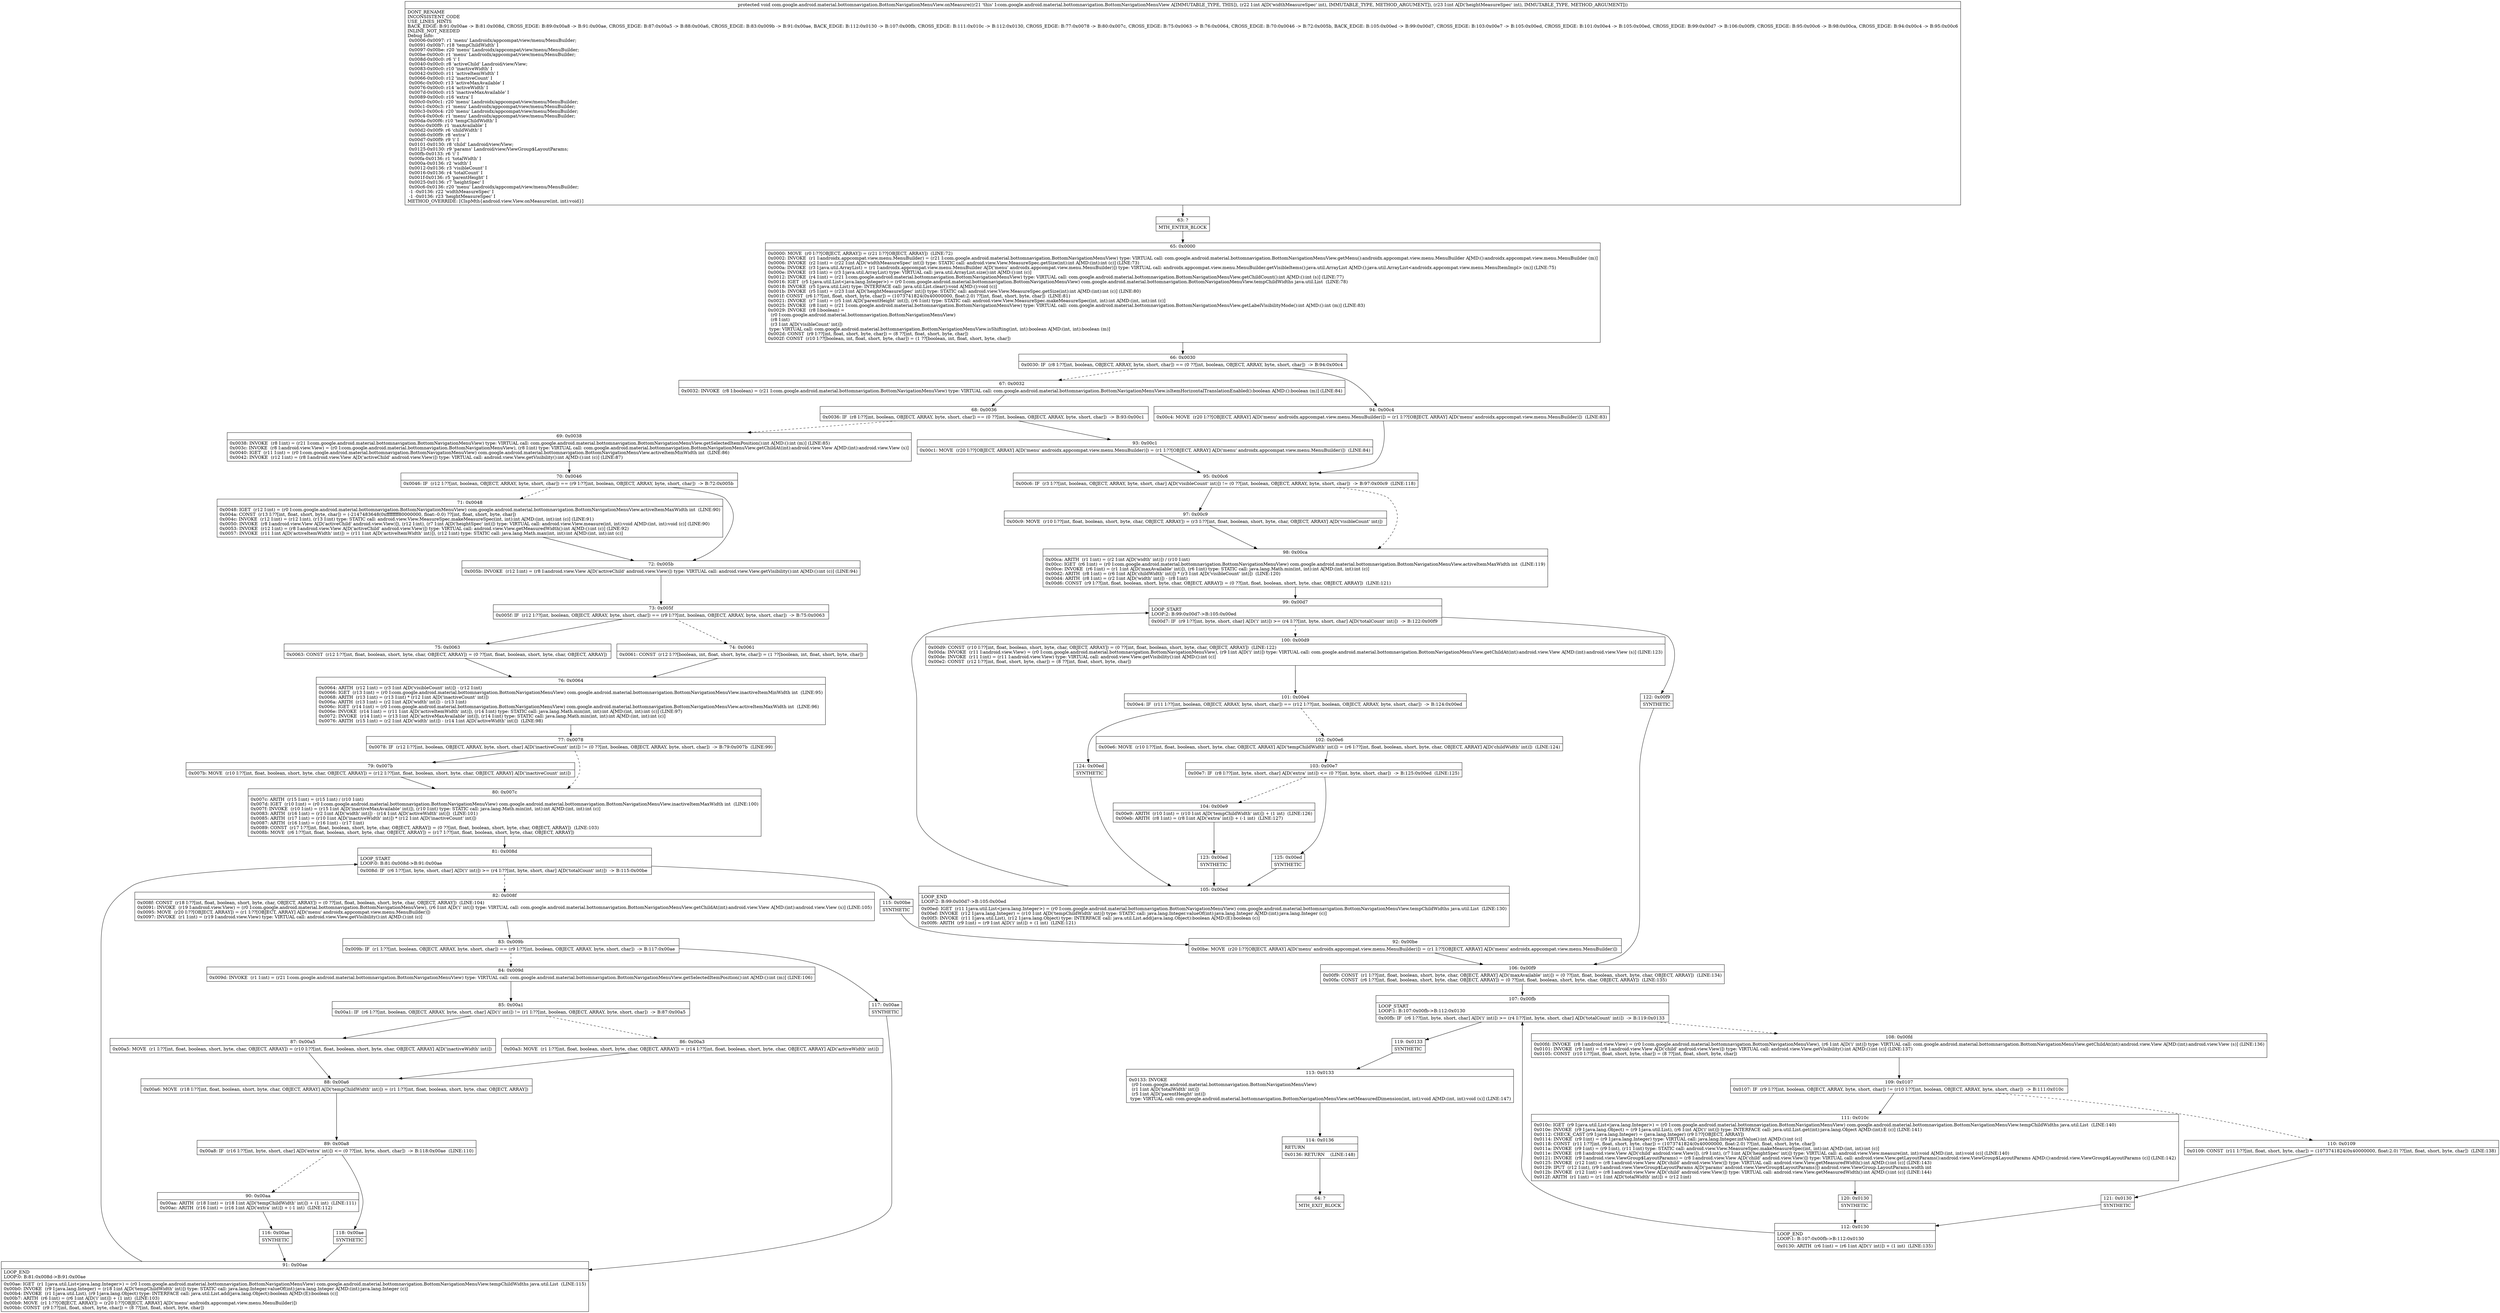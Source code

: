 digraph "CFG forcom.google.android.material.bottomnavigation.BottomNavigationMenuView.onMeasure(II)V" {
Node_63 [shape=record,label="{63\:\ ?|MTH_ENTER_BLOCK\l}"];
Node_65 [shape=record,label="{65\:\ 0x0000|0x0000: MOVE  (r0 I:??[OBJECT, ARRAY]) = (r21 I:??[OBJECT, ARRAY])  (LINE:72)\l0x0002: INVOKE  (r1 I:androidx.appcompat.view.menu.MenuBuilder) = (r21 I:com.google.android.material.bottomnavigation.BottomNavigationMenuView) type: VIRTUAL call: com.google.android.material.bottomnavigation.BottomNavigationMenuView.getMenu():androidx.appcompat.view.menu.MenuBuilder A[MD:():androidx.appcompat.view.menu.MenuBuilder (m)]\l0x0006: INVOKE  (r2 I:int) = (r22 I:int A[D('widthMeasureSpec' int)]) type: STATIC call: android.view.View.MeasureSpec.getSize(int):int A[MD:(int):int (c)] (LINE:73)\l0x000a: INVOKE  (r3 I:java.util.ArrayList) = (r1 I:androidx.appcompat.view.menu.MenuBuilder A[D('menu' androidx.appcompat.view.menu.MenuBuilder)]) type: VIRTUAL call: androidx.appcompat.view.menu.MenuBuilder.getVisibleItems():java.util.ArrayList A[MD:():java.util.ArrayList\<androidx.appcompat.view.menu.MenuItemImpl\> (m)] (LINE:75)\l0x000e: INVOKE  (r3 I:int) = (r3 I:java.util.ArrayList) type: VIRTUAL call: java.util.ArrayList.size():int A[MD:():int (c)]\l0x0012: INVOKE  (r4 I:int) = (r21 I:com.google.android.material.bottomnavigation.BottomNavigationMenuView) type: VIRTUAL call: com.google.android.material.bottomnavigation.BottomNavigationMenuView.getChildCount():int A[MD:():int (s)] (LINE:77)\l0x0016: IGET  (r5 I:java.util.List\<java.lang.Integer\>) = (r0 I:com.google.android.material.bottomnavigation.BottomNavigationMenuView) com.google.android.material.bottomnavigation.BottomNavigationMenuView.tempChildWidths java.util.List  (LINE:78)\l0x0018: INVOKE  (r5 I:java.util.List) type: INTERFACE call: java.util.List.clear():void A[MD:():void (c)]\l0x001b: INVOKE  (r5 I:int) = (r23 I:int A[D('heightMeasureSpec' int)]) type: STATIC call: android.view.View.MeasureSpec.getSize(int):int A[MD:(int):int (c)] (LINE:80)\l0x001f: CONST  (r6 I:??[int, float, short, byte, char]) = (1073741824(0x40000000, float:2.0) ??[int, float, short, byte, char])  (LINE:81)\l0x0021: INVOKE  (r7 I:int) = (r5 I:int A[D('parentHeight' int)]), (r6 I:int) type: STATIC call: android.view.View.MeasureSpec.makeMeasureSpec(int, int):int A[MD:(int, int):int (c)]\l0x0025: INVOKE  (r8 I:int) = (r21 I:com.google.android.material.bottomnavigation.BottomNavigationMenuView) type: VIRTUAL call: com.google.android.material.bottomnavigation.BottomNavigationMenuView.getLabelVisibilityMode():int A[MD:():int (m)] (LINE:83)\l0x0029: INVOKE  (r8 I:boolean) = \l  (r0 I:com.google.android.material.bottomnavigation.BottomNavigationMenuView)\l  (r8 I:int)\l  (r3 I:int A[D('visibleCount' int)])\l type: VIRTUAL call: com.google.android.material.bottomnavigation.BottomNavigationMenuView.isShifting(int, int):boolean A[MD:(int, int):boolean (m)]\l0x002d: CONST  (r9 I:??[int, float, short, byte, char]) = (8 ??[int, float, short, byte, char]) \l0x002f: CONST  (r10 I:??[boolean, int, float, short, byte, char]) = (1 ??[boolean, int, float, short, byte, char]) \l}"];
Node_66 [shape=record,label="{66\:\ 0x0030|0x0030: IF  (r8 I:??[int, boolean, OBJECT, ARRAY, byte, short, char]) == (0 ??[int, boolean, OBJECT, ARRAY, byte, short, char])  \-\> B:94:0x00c4 \l}"];
Node_67 [shape=record,label="{67\:\ 0x0032|0x0032: INVOKE  (r8 I:boolean) = (r21 I:com.google.android.material.bottomnavigation.BottomNavigationMenuView) type: VIRTUAL call: com.google.android.material.bottomnavigation.BottomNavigationMenuView.isItemHorizontalTranslationEnabled():boolean A[MD:():boolean (m)] (LINE:84)\l}"];
Node_68 [shape=record,label="{68\:\ 0x0036|0x0036: IF  (r8 I:??[int, boolean, OBJECT, ARRAY, byte, short, char]) == (0 ??[int, boolean, OBJECT, ARRAY, byte, short, char])  \-\> B:93:0x00c1 \l}"];
Node_69 [shape=record,label="{69\:\ 0x0038|0x0038: INVOKE  (r8 I:int) = (r21 I:com.google.android.material.bottomnavigation.BottomNavigationMenuView) type: VIRTUAL call: com.google.android.material.bottomnavigation.BottomNavigationMenuView.getSelectedItemPosition():int A[MD:():int (m)] (LINE:85)\l0x003c: INVOKE  (r8 I:android.view.View) = (r0 I:com.google.android.material.bottomnavigation.BottomNavigationMenuView), (r8 I:int) type: VIRTUAL call: com.google.android.material.bottomnavigation.BottomNavigationMenuView.getChildAt(int):android.view.View A[MD:(int):android.view.View (s)]\l0x0040: IGET  (r11 I:int) = (r0 I:com.google.android.material.bottomnavigation.BottomNavigationMenuView) com.google.android.material.bottomnavigation.BottomNavigationMenuView.activeItemMinWidth int  (LINE:86)\l0x0042: INVOKE  (r12 I:int) = (r8 I:android.view.View A[D('activeChild' android.view.View)]) type: VIRTUAL call: android.view.View.getVisibility():int A[MD:():int (c)] (LINE:87)\l}"];
Node_70 [shape=record,label="{70\:\ 0x0046|0x0046: IF  (r12 I:??[int, boolean, OBJECT, ARRAY, byte, short, char]) == (r9 I:??[int, boolean, OBJECT, ARRAY, byte, short, char])  \-\> B:72:0x005b \l}"];
Node_71 [shape=record,label="{71\:\ 0x0048|0x0048: IGET  (r12 I:int) = (r0 I:com.google.android.material.bottomnavigation.BottomNavigationMenuView) com.google.android.material.bottomnavigation.BottomNavigationMenuView.activeItemMaxWidth int  (LINE:90)\l0x004a: CONST  (r13 I:??[int, float, short, byte, char]) = (\-2147483648(0xffffffff80000000, float:\-0.0) ??[int, float, short, byte, char]) \l0x004c: INVOKE  (r12 I:int) = (r12 I:int), (r13 I:int) type: STATIC call: android.view.View.MeasureSpec.makeMeasureSpec(int, int):int A[MD:(int, int):int (c)] (LINE:91)\l0x0050: INVOKE  (r8 I:android.view.View A[D('activeChild' android.view.View)]), (r12 I:int), (r7 I:int A[D('heightSpec' int)]) type: VIRTUAL call: android.view.View.measure(int, int):void A[MD:(int, int):void (c)] (LINE:90)\l0x0053: INVOKE  (r12 I:int) = (r8 I:android.view.View A[D('activeChild' android.view.View)]) type: VIRTUAL call: android.view.View.getMeasuredWidth():int A[MD:():int (c)] (LINE:92)\l0x0057: INVOKE  (r11 I:int A[D('activeItemWidth' int)]) = (r11 I:int A[D('activeItemWidth' int)]), (r12 I:int) type: STATIC call: java.lang.Math.max(int, int):int A[MD:(int, int):int (c)]\l}"];
Node_72 [shape=record,label="{72\:\ 0x005b|0x005b: INVOKE  (r12 I:int) = (r8 I:android.view.View A[D('activeChild' android.view.View)]) type: VIRTUAL call: android.view.View.getVisibility():int A[MD:():int (c)] (LINE:94)\l}"];
Node_73 [shape=record,label="{73\:\ 0x005f|0x005f: IF  (r12 I:??[int, boolean, OBJECT, ARRAY, byte, short, char]) == (r9 I:??[int, boolean, OBJECT, ARRAY, byte, short, char])  \-\> B:75:0x0063 \l}"];
Node_74 [shape=record,label="{74\:\ 0x0061|0x0061: CONST  (r12 I:??[boolean, int, float, short, byte, char]) = (1 ??[boolean, int, float, short, byte, char]) \l}"];
Node_76 [shape=record,label="{76\:\ 0x0064|0x0064: ARITH  (r12 I:int) = (r3 I:int A[D('visibleCount' int)]) \- (r12 I:int) \l0x0066: IGET  (r13 I:int) = (r0 I:com.google.android.material.bottomnavigation.BottomNavigationMenuView) com.google.android.material.bottomnavigation.BottomNavigationMenuView.inactiveItemMinWidth int  (LINE:95)\l0x0068: ARITH  (r13 I:int) = (r13 I:int) * (r12 I:int A[D('inactiveCount' int)]) \l0x006a: ARITH  (r13 I:int) = (r2 I:int A[D('width' int)]) \- (r13 I:int) \l0x006c: IGET  (r14 I:int) = (r0 I:com.google.android.material.bottomnavigation.BottomNavigationMenuView) com.google.android.material.bottomnavigation.BottomNavigationMenuView.activeItemMaxWidth int  (LINE:96)\l0x006e: INVOKE  (r14 I:int) = (r11 I:int A[D('activeItemWidth' int)]), (r14 I:int) type: STATIC call: java.lang.Math.min(int, int):int A[MD:(int, int):int (c)] (LINE:97)\l0x0072: INVOKE  (r14 I:int) = (r13 I:int A[D('activeMaxAvailable' int)]), (r14 I:int) type: STATIC call: java.lang.Math.min(int, int):int A[MD:(int, int):int (c)]\l0x0076: ARITH  (r15 I:int) = (r2 I:int A[D('width' int)]) \- (r14 I:int A[D('activeWidth' int)])  (LINE:98)\l}"];
Node_77 [shape=record,label="{77\:\ 0x0078|0x0078: IF  (r12 I:??[int, boolean, OBJECT, ARRAY, byte, short, char] A[D('inactiveCount' int)]) != (0 ??[int, boolean, OBJECT, ARRAY, byte, short, char])  \-\> B:79:0x007b  (LINE:99)\l}"];
Node_79 [shape=record,label="{79\:\ 0x007b|0x007b: MOVE  (r10 I:??[int, float, boolean, short, byte, char, OBJECT, ARRAY]) = (r12 I:??[int, float, boolean, short, byte, char, OBJECT, ARRAY] A[D('inactiveCount' int)]) \l}"];
Node_80 [shape=record,label="{80\:\ 0x007c|0x007c: ARITH  (r15 I:int) = (r15 I:int) \/ (r10 I:int) \l0x007d: IGET  (r10 I:int) = (r0 I:com.google.android.material.bottomnavigation.BottomNavigationMenuView) com.google.android.material.bottomnavigation.BottomNavigationMenuView.inactiveItemMaxWidth int  (LINE:100)\l0x007f: INVOKE  (r10 I:int) = (r15 I:int A[D('inactiveMaxAvailable' int)]), (r10 I:int) type: STATIC call: java.lang.Math.min(int, int):int A[MD:(int, int):int (c)]\l0x0083: ARITH  (r16 I:int) = (r2 I:int A[D('width' int)]) \- (r14 I:int A[D('activeWidth' int)])  (LINE:101)\l0x0085: ARITH  (r17 I:int) = (r10 I:int A[D('inactiveWidth' int)]) * (r12 I:int A[D('inactiveCount' int)]) \l0x0087: ARITH  (r16 I:int) = (r16 I:int) \- (r17 I:int) \l0x0089: CONST  (r17 I:??[int, float, boolean, short, byte, char, OBJECT, ARRAY]) = (0 ??[int, float, boolean, short, byte, char, OBJECT, ARRAY])  (LINE:103)\l0x008b: MOVE  (r6 I:??[int, float, boolean, short, byte, char, OBJECT, ARRAY]) = (r17 I:??[int, float, boolean, short, byte, char, OBJECT, ARRAY]) \l}"];
Node_81 [shape=record,label="{81\:\ 0x008d|LOOP_START\lLOOP:0: B:81:0x008d\-\>B:91:0x00ae\l|0x008d: IF  (r6 I:??[int, byte, short, char] A[D('i' int)]) \>= (r4 I:??[int, byte, short, char] A[D('totalCount' int)])  \-\> B:115:0x00be \l}"];
Node_82 [shape=record,label="{82\:\ 0x008f|0x008f: CONST  (r18 I:??[int, float, boolean, short, byte, char, OBJECT, ARRAY]) = (0 ??[int, float, boolean, short, byte, char, OBJECT, ARRAY])  (LINE:104)\l0x0091: INVOKE  (r19 I:android.view.View) = (r0 I:com.google.android.material.bottomnavigation.BottomNavigationMenuView), (r6 I:int A[D('i' int)]) type: VIRTUAL call: com.google.android.material.bottomnavigation.BottomNavigationMenuView.getChildAt(int):android.view.View A[MD:(int):android.view.View (s)] (LINE:105)\l0x0095: MOVE  (r20 I:??[OBJECT, ARRAY]) = (r1 I:??[OBJECT, ARRAY] A[D('menu' androidx.appcompat.view.menu.MenuBuilder)]) \l0x0097: INVOKE  (r1 I:int) = (r19 I:android.view.View) type: VIRTUAL call: android.view.View.getVisibility():int A[MD:():int (c)]\l}"];
Node_83 [shape=record,label="{83\:\ 0x009b|0x009b: IF  (r1 I:??[int, boolean, OBJECT, ARRAY, byte, short, char]) == (r9 I:??[int, boolean, OBJECT, ARRAY, byte, short, char])  \-\> B:117:0x00ae \l}"];
Node_84 [shape=record,label="{84\:\ 0x009d|0x009d: INVOKE  (r1 I:int) = (r21 I:com.google.android.material.bottomnavigation.BottomNavigationMenuView) type: VIRTUAL call: com.google.android.material.bottomnavigation.BottomNavigationMenuView.getSelectedItemPosition():int A[MD:():int (m)] (LINE:106)\l}"];
Node_85 [shape=record,label="{85\:\ 0x00a1|0x00a1: IF  (r6 I:??[int, boolean, OBJECT, ARRAY, byte, short, char] A[D('i' int)]) != (r1 I:??[int, boolean, OBJECT, ARRAY, byte, short, char])  \-\> B:87:0x00a5 \l}"];
Node_86 [shape=record,label="{86\:\ 0x00a3|0x00a3: MOVE  (r1 I:??[int, float, boolean, short, byte, char, OBJECT, ARRAY]) = (r14 I:??[int, float, boolean, short, byte, char, OBJECT, ARRAY] A[D('activeWidth' int)]) \l}"];
Node_88 [shape=record,label="{88\:\ 0x00a6|0x00a6: MOVE  (r18 I:??[int, float, boolean, short, byte, char, OBJECT, ARRAY] A[D('tempChildWidth' int)]) = (r1 I:??[int, float, boolean, short, byte, char, OBJECT, ARRAY]) \l}"];
Node_89 [shape=record,label="{89\:\ 0x00a8|0x00a8: IF  (r16 I:??[int, byte, short, char] A[D('extra' int)]) \<= (0 ??[int, byte, short, char])  \-\> B:118:0x00ae  (LINE:110)\l}"];
Node_90 [shape=record,label="{90\:\ 0x00aa|0x00aa: ARITH  (r18 I:int) = (r18 I:int A[D('tempChildWidth' int)]) + (1 int)  (LINE:111)\l0x00ac: ARITH  (r16 I:int) = (r16 I:int A[D('extra' int)]) + (\-1 int)  (LINE:112)\l}"];
Node_116 [shape=record,label="{116\:\ 0x00ae|SYNTHETIC\l}"];
Node_91 [shape=record,label="{91\:\ 0x00ae|LOOP_END\lLOOP:0: B:81:0x008d\-\>B:91:0x00ae\l|0x00ae: IGET  (r1 I:java.util.List\<java.lang.Integer\>) = (r0 I:com.google.android.material.bottomnavigation.BottomNavigationMenuView) com.google.android.material.bottomnavigation.BottomNavigationMenuView.tempChildWidths java.util.List  (LINE:115)\l0x00b0: INVOKE  (r9 I:java.lang.Integer) = (r18 I:int A[D('tempChildWidth' int)]) type: STATIC call: java.lang.Integer.valueOf(int):java.lang.Integer A[MD:(int):java.lang.Integer (c)]\l0x00b4: INVOKE  (r1 I:java.util.List), (r9 I:java.lang.Object) type: INTERFACE call: java.util.List.add(java.lang.Object):boolean A[MD:(E):boolean (c)]\l0x00b7: ARITH  (r6 I:int) = (r6 I:int A[D('i' int)]) + (1 int)  (LINE:103)\l0x00b9: MOVE  (r1 I:??[OBJECT, ARRAY]) = (r20 I:??[OBJECT, ARRAY] A[D('menu' androidx.appcompat.view.menu.MenuBuilder)]) \l0x00bb: CONST  (r9 I:??[int, float, short, byte, char]) = (8 ??[int, float, short, byte, char]) \l}"];
Node_118 [shape=record,label="{118\:\ 0x00ae|SYNTHETIC\l}"];
Node_87 [shape=record,label="{87\:\ 0x00a5|0x00a5: MOVE  (r1 I:??[int, float, boolean, short, byte, char, OBJECT, ARRAY]) = (r10 I:??[int, float, boolean, short, byte, char, OBJECT, ARRAY] A[D('inactiveWidth' int)]) \l}"];
Node_117 [shape=record,label="{117\:\ 0x00ae|SYNTHETIC\l}"];
Node_115 [shape=record,label="{115\:\ 0x00be|SYNTHETIC\l}"];
Node_92 [shape=record,label="{92\:\ 0x00be|0x00be: MOVE  (r20 I:??[OBJECT, ARRAY] A[D('menu' androidx.appcompat.view.menu.MenuBuilder)]) = (r1 I:??[OBJECT, ARRAY] A[D('menu' androidx.appcompat.view.menu.MenuBuilder)]) \l}"];
Node_106 [shape=record,label="{106\:\ 0x00f9|0x00f9: CONST  (r1 I:??[int, float, boolean, short, byte, char, OBJECT, ARRAY] A[D('maxAvailable' int)]) = (0 ??[int, float, boolean, short, byte, char, OBJECT, ARRAY])  (LINE:134)\l0x00fa: CONST  (r6 I:??[int, float, boolean, short, byte, char, OBJECT, ARRAY]) = (0 ??[int, float, boolean, short, byte, char, OBJECT, ARRAY])  (LINE:135)\l}"];
Node_107 [shape=record,label="{107\:\ 0x00fb|LOOP_START\lLOOP:1: B:107:0x00fb\-\>B:112:0x0130\l|0x00fb: IF  (r6 I:??[int, byte, short, char] A[D('i' int)]) \>= (r4 I:??[int, byte, short, char] A[D('totalCount' int)])  \-\> B:119:0x0133 \l}"];
Node_108 [shape=record,label="{108\:\ 0x00fd|0x00fd: INVOKE  (r8 I:android.view.View) = (r0 I:com.google.android.material.bottomnavigation.BottomNavigationMenuView), (r6 I:int A[D('i' int)]) type: VIRTUAL call: com.google.android.material.bottomnavigation.BottomNavigationMenuView.getChildAt(int):android.view.View A[MD:(int):android.view.View (s)] (LINE:136)\l0x0101: INVOKE  (r9 I:int) = (r8 I:android.view.View A[D('child' android.view.View)]) type: VIRTUAL call: android.view.View.getVisibility():int A[MD:():int (c)] (LINE:137)\l0x0105: CONST  (r10 I:??[int, float, short, byte, char]) = (8 ??[int, float, short, byte, char]) \l}"];
Node_109 [shape=record,label="{109\:\ 0x0107|0x0107: IF  (r9 I:??[int, boolean, OBJECT, ARRAY, byte, short, char]) != (r10 I:??[int, boolean, OBJECT, ARRAY, byte, short, char])  \-\> B:111:0x010c \l}"];
Node_110 [shape=record,label="{110\:\ 0x0109|0x0109: CONST  (r11 I:??[int, float, short, byte, char]) = (1073741824(0x40000000, float:2.0) ??[int, float, short, byte, char])  (LINE:138)\l}"];
Node_121 [shape=record,label="{121\:\ 0x0130|SYNTHETIC\l}"];
Node_112 [shape=record,label="{112\:\ 0x0130|LOOP_END\lLOOP:1: B:107:0x00fb\-\>B:112:0x0130\l|0x0130: ARITH  (r6 I:int) = (r6 I:int A[D('i' int)]) + (1 int)  (LINE:135)\l}"];
Node_111 [shape=record,label="{111\:\ 0x010c|0x010c: IGET  (r9 I:java.util.List\<java.lang.Integer\>) = (r0 I:com.google.android.material.bottomnavigation.BottomNavigationMenuView) com.google.android.material.bottomnavigation.BottomNavigationMenuView.tempChildWidths java.util.List  (LINE:140)\l0x010e: INVOKE  (r9 I:java.lang.Object) = (r9 I:java.util.List), (r6 I:int A[D('i' int)]) type: INTERFACE call: java.util.List.get(int):java.lang.Object A[MD:(int):E (c)] (LINE:141)\l0x0112: CHECK_CAST (r9 I:java.lang.Integer) = (java.lang.Integer) (r9 I:??[OBJECT, ARRAY]) \l0x0114: INVOKE  (r9 I:int) = (r9 I:java.lang.Integer) type: VIRTUAL call: java.lang.Integer.intValue():int A[MD:():int (c)]\l0x0118: CONST  (r11 I:??[int, float, short, byte, char]) = (1073741824(0x40000000, float:2.0) ??[int, float, short, byte, char]) \l0x011a: INVOKE  (r9 I:int) = (r9 I:int), (r11 I:int) type: STATIC call: android.view.View.MeasureSpec.makeMeasureSpec(int, int):int A[MD:(int, int):int (c)]\l0x011e: INVOKE  (r8 I:android.view.View A[D('child' android.view.View)]), (r9 I:int), (r7 I:int A[D('heightSpec' int)]) type: VIRTUAL call: android.view.View.measure(int, int):void A[MD:(int, int):void (c)] (LINE:140)\l0x0121: INVOKE  (r9 I:android.view.ViewGroup$LayoutParams) = (r8 I:android.view.View A[D('child' android.view.View)]) type: VIRTUAL call: android.view.View.getLayoutParams():android.view.ViewGroup$LayoutParams A[MD:():android.view.ViewGroup$LayoutParams (c)] (LINE:142)\l0x0125: INVOKE  (r12 I:int) = (r8 I:android.view.View A[D('child' android.view.View)]) type: VIRTUAL call: android.view.View.getMeasuredWidth():int A[MD:():int (c)] (LINE:143)\l0x0129: IPUT  (r12 I:int), (r9 I:android.view.ViewGroup$LayoutParams A[D('params' android.view.ViewGroup$LayoutParams)]) android.view.ViewGroup.LayoutParams.width int \l0x012b: INVOKE  (r12 I:int) = (r8 I:android.view.View A[D('child' android.view.View)]) type: VIRTUAL call: android.view.View.getMeasuredWidth():int A[MD:():int (c)] (LINE:144)\l0x012f: ARITH  (r1 I:int) = (r1 I:int A[D('totalWidth' int)]) + (r12 I:int) \l}"];
Node_120 [shape=record,label="{120\:\ 0x0130|SYNTHETIC\l}"];
Node_119 [shape=record,label="{119\:\ 0x0133|SYNTHETIC\l}"];
Node_113 [shape=record,label="{113\:\ 0x0133|0x0133: INVOKE  \l  (r0 I:com.google.android.material.bottomnavigation.BottomNavigationMenuView)\l  (r1 I:int A[D('totalWidth' int)])\l  (r5 I:int A[D('parentHeight' int)])\l type: VIRTUAL call: com.google.android.material.bottomnavigation.BottomNavigationMenuView.setMeasuredDimension(int, int):void A[MD:(int, int):void (s)] (LINE:147)\l}"];
Node_114 [shape=record,label="{114\:\ 0x0136|RETURN\l|0x0136: RETURN    (LINE:148)\l}"];
Node_64 [shape=record,label="{64\:\ ?|MTH_EXIT_BLOCK\l}"];
Node_75 [shape=record,label="{75\:\ 0x0063|0x0063: CONST  (r12 I:??[int, float, boolean, short, byte, char, OBJECT, ARRAY]) = (0 ??[int, float, boolean, short, byte, char, OBJECT, ARRAY]) \l}"];
Node_93 [shape=record,label="{93\:\ 0x00c1|0x00c1: MOVE  (r20 I:??[OBJECT, ARRAY] A[D('menu' androidx.appcompat.view.menu.MenuBuilder)]) = (r1 I:??[OBJECT, ARRAY] A[D('menu' androidx.appcompat.view.menu.MenuBuilder)])  (LINE:84)\l}"];
Node_95 [shape=record,label="{95\:\ 0x00c6|0x00c6: IF  (r3 I:??[int, boolean, OBJECT, ARRAY, byte, short, char] A[D('visibleCount' int)]) != (0 ??[int, boolean, OBJECT, ARRAY, byte, short, char])  \-\> B:97:0x00c9  (LINE:118)\l}"];
Node_97 [shape=record,label="{97\:\ 0x00c9|0x00c9: MOVE  (r10 I:??[int, float, boolean, short, byte, char, OBJECT, ARRAY]) = (r3 I:??[int, float, boolean, short, byte, char, OBJECT, ARRAY] A[D('visibleCount' int)]) \l}"];
Node_98 [shape=record,label="{98\:\ 0x00ca|0x00ca: ARITH  (r1 I:int) = (r2 I:int A[D('width' int)]) \/ (r10 I:int) \l0x00cc: IGET  (r6 I:int) = (r0 I:com.google.android.material.bottomnavigation.BottomNavigationMenuView) com.google.android.material.bottomnavigation.BottomNavigationMenuView.activeItemMaxWidth int  (LINE:119)\l0x00ce: INVOKE  (r6 I:int) = (r1 I:int A[D('maxAvailable' int)]), (r6 I:int) type: STATIC call: java.lang.Math.min(int, int):int A[MD:(int, int):int (c)]\l0x00d2: ARITH  (r8 I:int) = (r6 I:int A[D('childWidth' int)]) * (r3 I:int A[D('visibleCount' int)])  (LINE:120)\l0x00d4: ARITH  (r8 I:int) = (r2 I:int A[D('width' int)]) \- (r8 I:int) \l0x00d6: CONST  (r9 I:??[int, float, boolean, short, byte, char, OBJECT, ARRAY]) = (0 ??[int, float, boolean, short, byte, char, OBJECT, ARRAY])  (LINE:121)\l}"];
Node_99 [shape=record,label="{99\:\ 0x00d7|LOOP_START\lLOOP:2: B:99:0x00d7\-\>B:105:0x00ed\l|0x00d7: IF  (r9 I:??[int, byte, short, char] A[D('i' int)]) \>= (r4 I:??[int, byte, short, char] A[D('totalCount' int)])  \-\> B:122:0x00f9 \l}"];
Node_100 [shape=record,label="{100\:\ 0x00d9|0x00d9: CONST  (r10 I:??[int, float, boolean, short, byte, char, OBJECT, ARRAY]) = (0 ??[int, float, boolean, short, byte, char, OBJECT, ARRAY])  (LINE:122)\l0x00da: INVOKE  (r11 I:android.view.View) = (r0 I:com.google.android.material.bottomnavigation.BottomNavigationMenuView), (r9 I:int A[D('i' int)]) type: VIRTUAL call: com.google.android.material.bottomnavigation.BottomNavigationMenuView.getChildAt(int):android.view.View A[MD:(int):android.view.View (s)] (LINE:123)\l0x00de: INVOKE  (r11 I:int) = (r11 I:android.view.View) type: VIRTUAL call: android.view.View.getVisibility():int A[MD:():int (c)]\l0x00e2: CONST  (r12 I:??[int, float, short, byte, char]) = (8 ??[int, float, short, byte, char]) \l}"];
Node_101 [shape=record,label="{101\:\ 0x00e4|0x00e4: IF  (r11 I:??[int, boolean, OBJECT, ARRAY, byte, short, char]) == (r12 I:??[int, boolean, OBJECT, ARRAY, byte, short, char])  \-\> B:124:0x00ed \l}"];
Node_102 [shape=record,label="{102\:\ 0x00e6|0x00e6: MOVE  (r10 I:??[int, float, boolean, short, byte, char, OBJECT, ARRAY] A[D('tempChildWidth' int)]) = (r6 I:??[int, float, boolean, short, byte, char, OBJECT, ARRAY] A[D('childWidth' int)])  (LINE:124)\l}"];
Node_103 [shape=record,label="{103\:\ 0x00e7|0x00e7: IF  (r8 I:??[int, byte, short, char] A[D('extra' int)]) \<= (0 ??[int, byte, short, char])  \-\> B:125:0x00ed  (LINE:125)\l}"];
Node_104 [shape=record,label="{104\:\ 0x00e9|0x00e9: ARITH  (r10 I:int) = (r10 I:int A[D('tempChildWidth' int)]) + (1 int)  (LINE:126)\l0x00eb: ARITH  (r8 I:int) = (r8 I:int A[D('extra' int)]) + (\-1 int)  (LINE:127)\l}"];
Node_123 [shape=record,label="{123\:\ 0x00ed|SYNTHETIC\l}"];
Node_105 [shape=record,label="{105\:\ 0x00ed|LOOP_END\lLOOP:2: B:99:0x00d7\-\>B:105:0x00ed\l|0x00ed: IGET  (r11 I:java.util.List\<java.lang.Integer\>) = (r0 I:com.google.android.material.bottomnavigation.BottomNavigationMenuView) com.google.android.material.bottomnavigation.BottomNavigationMenuView.tempChildWidths java.util.List  (LINE:130)\l0x00ef: INVOKE  (r12 I:java.lang.Integer) = (r10 I:int A[D('tempChildWidth' int)]) type: STATIC call: java.lang.Integer.valueOf(int):java.lang.Integer A[MD:(int):java.lang.Integer (c)]\l0x00f3: INVOKE  (r11 I:java.util.List), (r12 I:java.lang.Object) type: INTERFACE call: java.util.List.add(java.lang.Object):boolean A[MD:(E):boolean (c)]\l0x00f6: ARITH  (r9 I:int) = (r9 I:int A[D('i' int)]) + (1 int)  (LINE:121)\l}"];
Node_125 [shape=record,label="{125\:\ 0x00ed|SYNTHETIC\l}"];
Node_124 [shape=record,label="{124\:\ 0x00ed|SYNTHETIC\l}"];
Node_122 [shape=record,label="{122\:\ 0x00f9|SYNTHETIC\l}"];
Node_94 [shape=record,label="{94\:\ 0x00c4|0x00c4: MOVE  (r20 I:??[OBJECT, ARRAY] A[D('menu' androidx.appcompat.view.menu.MenuBuilder)]) = (r1 I:??[OBJECT, ARRAY] A[D('menu' androidx.appcompat.view.menu.MenuBuilder)])  (LINE:83)\l}"];
MethodNode[shape=record,label="{protected void com.google.android.material.bottomnavigation.BottomNavigationMenuView.onMeasure((r21 'this' I:com.google.android.material.bottomnavigation.BottomNavigationMenuView A[IMMUTABLE_TYPE, THIS]), (r22 I:int A[D('widthMeasureSpec' int), IMMUTABLE_TYPE, METHOD_ARGUMENT]), (r23 I:int A[D('heightMeasureSpec' int), IMMUTABLE_TYPE, METHOD_ARGUMENT]))  | DONT_RENAME\lINCONSISTENT_CODE\lUSE_LINES_HINTS\lBACK_EDGE: B:91:0x00ae \-\> B:81:0x008d, CROSS_EDGE: B:89:0x00a8 \-\> B:91:0x00ae, CROSS_EDGE: B:87:0x00a5 \-\> B:88:0x00a6, CROSS_EDGE: B:83:0x009b \-\> B:91:0x00ae, BACK_EDGE: B:112:0x0130 \-\> B:107:0x00fb, CROSS_EDGE: B:111:0x010c \-\> B:112:0x0130, CROSS_EDGE: B:77:0x0078 \-\> B:80:0x007c, CROSS_EDGE: B:75:0x0063 \-\> B:76:0x0064, CROSS_EDGE: B:70:0x0046 \-\> B:72:0x005b, BACK_EDGE: B:105:0x00ed \-\> B:99:0x00d7, CROSS_EDGE: B:103:0x00e7 \-\> B:105:0x00ed, CROSS_EDGE: B:101:0x00e4 \-\> B:105:0x00ed, CROSS_EDGE: B:99:0x00d7 \-\> B:106:0x00f9, CROSS_EDGE: B:95:0x00c6 \-\> B:98:0x00ca, CROSS_EDGE: B:94:0x00c4 \-\> B:95:0x00c6\lINLINE_NOT_NEEDED\lDebug Info:\l  0x0006\-0x0097: r1 'menu' Landroidx\/appcompat\/view\/menu\/MenuBuilder;\l  0x0091\-0x00b7: r18 'tempChildWidth' I\l  0x0097\-0x00be: r20 'menu' Landroidx\/appcompat\/view\/menu\/MenuBuilder;\l  0x00be\-0x00c0: r1 'menu' Landroidx\/appcompat\/view\/menu\/MenuBuilder;\l  0x008d\-0x00c0: r6 'i' I\l  0x0040\-0x00c0: r8 'activeChild' Landroid\/view\/View;\l  0x0083\-0x00c0: r10 'inactiveWidth' I\l  0x0042\-0x00c0: r11 'activeItemWidth' I\l  0x0066\-0x00c0: r12 'inactiveCount' I\l  0x006c\-0x00c0: r13 'activeMaxAvailable' I\l  0x0076\-0x00c0: r14 'activeWidth' I\l  0x007d\-0x00c0: r15 'inactiveMaxAvailable' I\l  0x0089\-0x00c0: r16 'extra' I\l  0x00c0\-0x00c1: r20 'menu' Landroidx\/appcompat\/view\/menu\/MenuBuilder;\l  0x00c1\-0x00c3: r1 'menu' Landroidx\/appcompat\/view\/menu\/MenuBuilder;\l  0x00c3\-0x00c4: r20 'menu' Landroidx\/appcompat\/view\/menu\/MenuBuilder;\l  0x00c4\-0x00c6: r1 'menu' Landroidx\/appcompat\/view\/menu\/MenuBuilder;\l  0x00da\-0x00f6: r10 'tempChildWidth' I\l  0x00cc\-0x00f9: r1 'maxAvailable' I\l  0x00d2\-0x00f9: r6 'childWidth' I\l  0x00d6\-0x00f9: r8 'extra' I\l  0x00d7\-0x00f9: r9 'i' I\l  0x0101\-0x0130: r8 'child' Landroid\/view\/View;\l  0x0125\-0x0130: r9 'params' Landroid\/view\/ViewGroup$LayoutParams;\l  0x00fb\-0x0133: r6 'i' I\l  0x00fa\-0x0136: r1 'totalWidth' I\l  0x000a\-0x0136: r2 'width' I\l  0x0012\-0x0136: r3 'visibleCount' I\l  0x0016\-0x0136: r4 'totalCount' I\l  0x001f\-0x0136: r5 'parentHeight' I\l  0x0025\-0x0136: r7 'heightSpec' I\l  0x00c6\-0x0136: r20 'menu' Landroidx\/appcompat\/view\/menu\/MenuBuilder;\l  \-1 \-0x0136: r22 'widthMeasureSpec' I\l  \-1 \-0x0136: r23 'heightMeasureSpec' I\lMETHOD_OVERRIDE: [ClspMth\{android.view.View.onMeasure(int, int):void\}]\l}"];
MethodNode -> Node_63;Node_63 -> Node_65;
Node_65 -> Node_66;
Node_66 -> Node_67[style=dashed];
Node_66 -> Node_94;
Node_67 -> Node_68;
Node_68 -> Node_69[style=dashed];
Node_68 -> Node_93;
Node_69 -> Node_70;
Node_70 -> Node_71[style=dashed];
Node_70 -> Node_72;
Node_71 -> Node_72;
Node_72 -> Node_73;
Node_73 -> Node_74[style=dashed];
Node_73 -> Node_75;
Node_74 -> Node_76;
Node_76 -> Node_77;
Node_77 -> Node_79;
Node_77 -> Node_80[style=dashed];
Node_79 -> Node_80;
Node_80 -> Node_81;
Node_81 -> Node_82[style=dashed];
Node_81 -> Node_115;
Node_82 -> Node_83;
Node_83 -> Node_84[style=dashed];
Node_83 -> Node_117;
Node_84 -> Node_85;
Node_85 -> Node_86[style=dashed];
Node_85 -> Node_87;
Node_86 -> Node_88;
Node_88 -> Node_89;
Node_89 -> Node_90[style=dashed];
Node_89 -> Node_118;
Node_90 -> Node_116;
Node_116 -> Node_91;
Node_91 -> Node_81;
Node_118 -> Node_91;
Node_87 -> Node_88;
Node_117 -> Node_91;
Node_115 -> Node_92;
Node_92 -> Node_106;
Node_106 -> Node_107;
Node_107 -> Node_108[style=dashed];
Node_107 -> Node_119;
Node_108 -> Node_109;
Node_109 -> Node_110[style=dashed];
Node_109 -> Node_111;
Node_110 -> Node_121;
Node_121 -> Node_112;
Node_112 -> Node_107;
Node_111 -> Node_120;
Node_120 -> Node_112;
Node_119 -> Node_113;
Node_113 -> Node_114;
Node_114 -> Node_64;
Node_75 -> Node_76;
Node_93 -> Node_95;
Node_95 -> Node_97;
Node_95 -> Node_98[style=dashed];
Node_97 -> Node_98;
Node_98 -> Node_99;
Node_99 -> Node_100[style=dashed];
Node_99 -> Node_122;
Node_100 -> Node_101;
Node_101 -> Node_102[style=dashed];
Node_101 -> Node_124;
Node_102 -> Node_103;
Node_103 -> Node_104[style=dashed];
Node_103 -> Node_125;
Node_104 -> Node_123;
Node_123 -> Node_105;
Node_105 -> Node_99;
Node_125 -> Node_105;
Node_124 -> Node_105;
Node_122 -> Node_106;
Node_94 -> Node_95;
}

